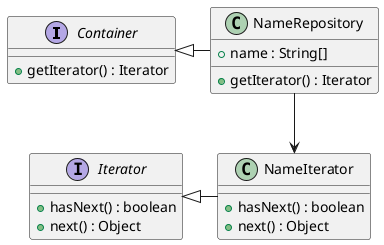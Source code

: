 @startuml

interface Container {
  +getIterator() : Iterator
}

interface Iterator {
  +hasNext() : boolean
  +next() : Object
}

class NameRepository {
  +name : String[]
  +getIterator() : Iterator
}

class NameIterator {
  +hasNext() : boolean
  +next() : Object
}

Container <|- NameRepository
Iterator <|- NameIterator
NameRepository --> NameIterator

@enduml